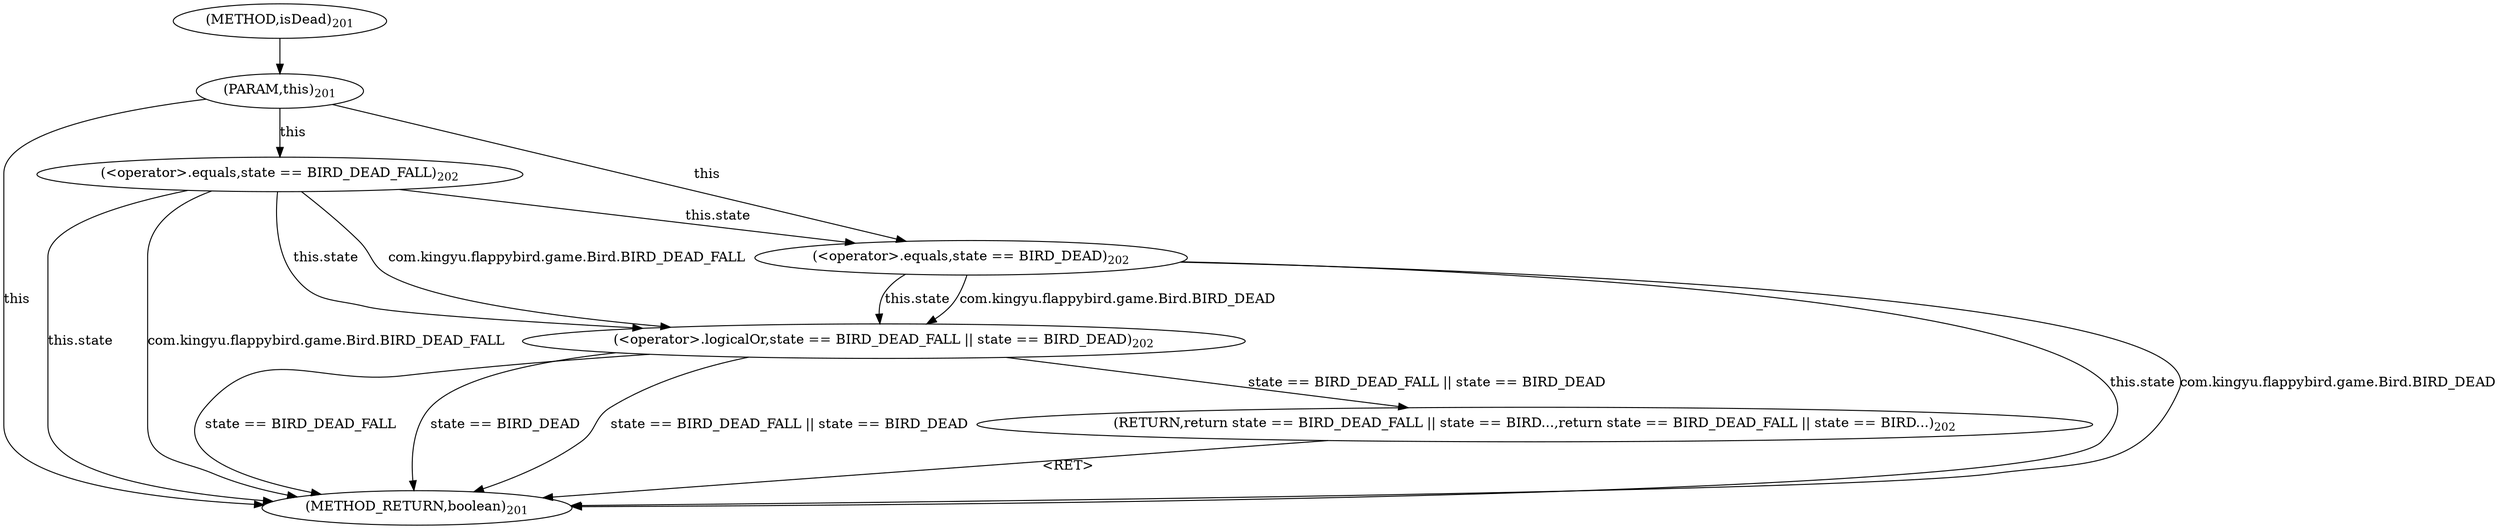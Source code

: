 digraph "isDead" {  
"797" [label = <(METHOD,isDead)<SUB>201</SUB>> ]
"818" [label = <(METHOD_RETURN,boolean)<SUB>201</SUB>> ]
"798" [label = <(PARAM,this)<SUB>201</SUB>> ]
"800" [label = <(RETURN,return state == BIRD_DEAD_FALL || state == BIRD...,return state == BIRD_DEAD_FALL || state == BIRD...)<SUB>202</SUB>> ]
"801" [label = <(&lt;operator&gt;.logicalOr,state == BIRD_DEAD_FALL || state == BIRD_DEAD)<SUB>202</SUB>> ]
"801" [label = <(&lt;operator&gt;.logicalOr,state == BIRD_DEAD_FALL || state == BIRD_DEAD)<SUB>202</SUB>> ]
"801" [label = <(&lt;operator&gt;.logicalOr,state == BIRD_DEAD_FALL || state == BIRD_DEAD)<SUB>202</SUB>> ]
"802" [label = <(&lt;operator&gt;.equals,state == BIRD_DEAD_FALL)<SUB>202</SUB>> ]
"802" [label = <(&lt;operator&gt;.equals,state == BIRD_DEAD_FALL)<SUB>202</SUB>> ]
"809" [label = <(&lt;operator&gt;.equals,state == BIRD_DEAD)<SUB>202</SUB>> ]
"809" [label = <(&lt;operator&gt;.equals,state == BIRD_DEAD)<SUB>202</SUB>> ]
  "800" -> "818"  [ label = "&lt;RET&gt;"] 
  "798" -> "818"  [ label = "this"] 
  "802" -> "818"  [ label = "this.state"] 
  "802" -> "818"  [ label = "com.kingyu.flappybird.game.Bird.BIRD_DEAD_FALL"] 
  "801" -> "818"  [ label = "state == BIRD_DEAD_FALL"] 
  "809" -> "818"  [ label = "this.state"] 
  "809" -> "818"  [ label = "com.kingyu.flappybird.game.Bird.BIRD_DEAD"] 
  "801" -> "818"  [ label = "state == BIRD_DEAD"] 
  "801" -> "818"  [ label = "state == BIRD_DEAD_FALL || state == BIRD_DEAD"] 
  "797" -> "798" 
  "801" -> "800"  [ label = "state == BIRD_DEAD_FALL || state == BIRD_DEAD"] 
  "802" -> "801"  [ label = "this.state"] 
  "802" -> "801"  [ label = "com.kingyu.flappybird.game.Bird.BIRD_DEAD_FALL"] 
  "809" -> "801"  [ label = "this.state"] 
  "809" -> "801"  [ label = "com.kingyu.flappybird.game.Bird.BIRD_DEAD"] 
  "798" -> "802"  [ label = "this"] 
  "798" -> "809"  [ label = "this"] 
  "802" -> "809"  [ label = "this.state"] 
}
